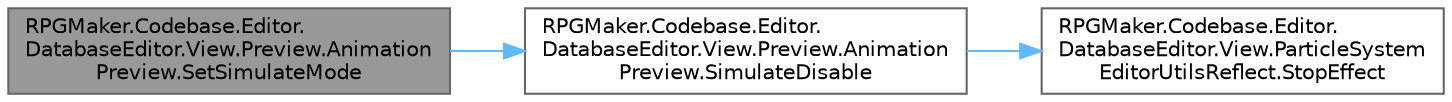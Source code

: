 digraph "RPGMaker.Codebase.Editor.DatabaseEditor.View.Preview.AnimationPreview.SetSimulateMode"
{
 // LATEX_PDF_SIZE
  bgcolor="transparent";
  edge [fontname=Helvetica,fontsize=10,labelfontname=Helvetica,labelfontsize=10];
  node [fontname=Helvetica,fontsize=10,shape=box,height=0.2,width=0.4];
  rankdir="LR";
  Node1 [id="Node000001",label="RPGMaker.Codebase.Editor.\lDatabaseEditor.View.Preview.Animation\lPreview.SetSimulateMode",height=0.2,width=0.4,color="gray40", fillcolor="grey60", style="filled", fontcolor="black",tooltip="😁 模擬モード設定"];
  Node1 -> Node2 [id="edge1_Node000001_Node000002",color="steelblue1",style="solid",tooltip=" "];
  Node2 [id="Node000002",label="RPGMaker.Codebase.Editor.\lDatabaseEditor.View.Preview.Animation\lPreview.SimulateDisable",height=0.2,width=0.4,color="grey40", fillcolor="white", style="filled",URL="$d3/dc8/class_r_p_g_maker_1_1_codebase_1_1_editor_1_1_database_editor_1_1_view_1_1_preview_1_1_animation_preview.html#a3f7a6efb5b82707520d245430ee80ddf",tooltip="😁 模擬不活性"];
  Node2 -> Node3 [id="edge2_Node000002_Node000003",color="steelblue1",style="solid",tooltip=" "];
  Node3 [id="Node000003",label="RPGMaker.Codebase.Editor.\lDatabaseEditor.View.ParticleSystem\lEditorUtilsReflect.StopEffect",height=0.2,width=0.4,color="grey40", fillcolor="white", style="filled",URL="$d9/d41/class_r_p_g_maker_1_1_codebase_1_1_editor_1_1_database_editor_1_1_view_1_1_particle_system_editor_utils_reflect.html#aa9cbf881d3ed227bad1066d8e4667be0",tooltip="😁 効果停止"];
}
